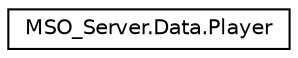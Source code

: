 digraph "Иерархия классов. Графический вид."
{
 // LATEX_PDF_SIZE
  edge [fontname="Helvetica",fontsize="10",labelfontname="Helvetica",labelfontsize="10"];
  node [fontname="Helvetica",fontsize="10",shape=record];
  rankdir="LR";
  Node0 [label="MSO_Server.Data.Player",height=0.2,width=0.4,color="black", fillcolor="white", style="filled",URL="$dd/d3a/classMSO__Server_1_1Data_1_1Player.html",tooltip=" "];
}

